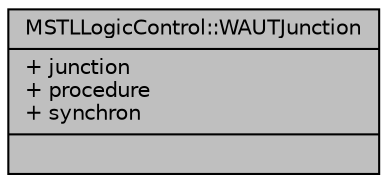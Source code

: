 digraph "MSTLLogicControl::WAUTJunction"
{
  edge [fontname="Helvetica",fontsize="10",labelfontname="Helvetica",labelfontsize="10"];
  node [fontname="Helvetica",fontsize="10",shape=record];
  Node1 [label="{MSTLLogicControl::WAUTJunction\n|+ junction\l+ procedure\l+ synchron\l|}",height=0.2,width=0.4,color="black", fillcolor="grey75", style="filled", fontcolor="black"];
}
